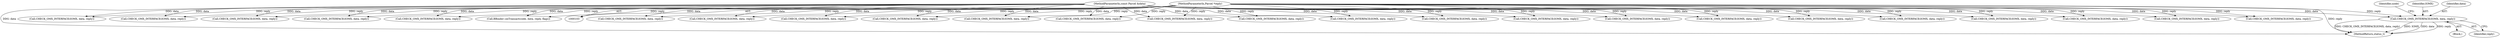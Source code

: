 digraph "0_Android_0bb5ced60304da7f61478ffd359e7ba65d72f181@pointer" {
"1000114" [label="(Call,CHECK_OMX_INTERFACE(IOMX, data, reply))"];
"1000105" [label="(MethodParameterIn,const Parcel &data)"];
"1000106" [label="(MethodParameterIn,Parcel *reply)"];
"1001017" [label="(Call,CHECK_OMX_INTERFACE(IOMX, data, reply))"];
"1000138" [label="(Call,CHECK_OMX_INTERFACE(IOMX, data, reply))"];
"1000933" [label="(Call,CHECK_OMX_INTERFACE(IOMX, data, reply))"];
"1000769" [label="(Call,CHECK_OMX_INTERFACE(IOMX, data, reply))"];
"1001337" [label="(MethodReturn,status_t)"];
"1001332" [label="(Call,BBinder::onTransact(code, data, reply, flags))"];
"1001133" [label="(Call,CHECK_OMX_INTERFACE(IOMX, data, reply))"];
"1000245" [label="(Call,CHECK_OMX_INTERFACE(IOMX, data, reply))"];
"1000857" [label="(Call,CHECK_OMX_INTERFACE(IOMX, data, reply))"];
"1000532" [label="(Call,CHECK_OMX_INTERFACE(IOMX, data, reply))"];
"1000114" [label="(Call,CHECK_OMX_INTERFACE(IOMX, data, reply))"];
"1000228" [label="(Call,CHECK_OMX_INTERFACE(IOMX, data, reply))"];
"1000974" [label="(Call,CHECK_OMX_INTERFACE(IOMX, data, reply))"];
"1001245" [label="(Call,CHECK_OMX_INTERFACE(IOMX, data, reply))"];
"1000912" [label="(Call,CHECK_OMX_INTERFACE(IOMX, data, reply))"];
"1000106" [label="(MethodParameterIn,Parcel *reply)"];
"1001214" [label="(Call,CHECK_OMX_INTERFACE(IOMX, data, reply))"];
"1001068" [label="(Call,CHECK_OMX_INTERFACE(IOMX, data, reply))"];
"1000680" [label="(Call,CHECK_OMX_INTERFACE(IOMX, data, reply))"];
"1000188" [label="(Call,CHECK_OMX_INTERFACE(IOMX, data, reply))"];
"1000826" [label="(Call,CHECK_OMX_INTERFACE(IOMX, data, reply))"];
"1000113" [label="(Block,)"];
"1000117" [label="(Identifier,reply)"];
"1000120" [label="(Identifier,node)"];
"1001296" [label="(Call,CHECK_OMX_INTERFACE(IOMX, data, reply))"];
"1000561" [label="(Call,CHECK_OMX_INTERFACE(IOMX, data, reply))"];
"1000278" [label="(Call,CHECK_OMX_INTERFACE(IOMX, data, reply))"];
"1000115" [label="(Identifier,IOMX)"];
"1000116" [label="(Identifier,data)"];
"1000727" [label="(Call,CHECK_OMX_INTERFACE(IOMX, data, reply))"];
"1000594" [label="(Call,CHECK_OMX_INTERFACE(IOMX, data, reply))"];
"1000105" [label="(MethodParameterIn,const Parcel &data)"];
"1001185" [label="(Call,CHECK_OMX_INTERFACE(IOMX, data, reply))"];
"1000628" [label="(Call,CHECK_OMX_INTERFACE(IOMX, data, reply))"];
"1000114" -> "1000113"  [label="AST: "];
"1000114" -> "1000117"  [label="CFG: "];
"1000115" -> "1000114"  [label="AST: "];
"1000116" -> "1000114"  [label="AST: "];
"1000117" -> "1000114"  [label="AST: "];
"1000120" -> "1000114"  [label="CFG: "];
"1000114" -> "1001337"  [label="DDG: reply"];
"1000114" -> "1001337"  [label="DDG: CHECK_OMX_INTERFACE(IOMX, data, reply)"];
"1000114" -> "1001337"  [label="DDG: IOMX"];
"1000114" -> "1001337"  [label="DDG: data"];
"1000105" -> "1000114"  [label="DDG: data"];
"1000106" -> "1000114"  [label="DDG: reply"];
"1000105" -> "1000103"  [label="AST: "];
"1000105" -> "1001337"  [label="DDG: data"];
"1000105" -> "1000138"  [label="DDG: data"];
"1000105" -> "1000188"  [label="DDG: data"];
"1000105" -> "1000228"  [label="DDG: data"];
"1000105" -> "1000245"  [label="DDG: data"];
"1000105" -> "1000278"  [label="DDG: data"];
"1000105" -> "1000532"  [label="DDG: data"];
"1000105" -> "1000561"  [label="DDG: data"];
"1000105" -> "1000594"  [label="DDG: data"];
"1000105" -> "1000628"  [label="DDG: data"];
"1000105" -> "1000680"  [label="DDG: data"];
"1000105" -> "1000727"  [label="DDG: data"];
"1000105" -> "1000769"  [label="DDG: data"];
"1000105" -> "1000826"  [label="DDG: data"];
"1000105" -> "1000857"  [label="DDG: data"];
"1000105" -> "1000912"  [label="DDG: data"];
"1000105" -> "1000933"  [label="DDG: data"];
"1000105" -> "1000974"  [label="DDG: data"];
"1000105" -> "1001017"  [label="DDG: data"];
"1000105" -> "1001068"  [label="DDG: data"];
"1000105" -> "1001133"  [label="DDG: data"];
"1000105" -> "1001185"  [label="DDG: data"];
"1000105" -> "1001214"  [label="DDG: data"];
"1000105" -> "1001245"  [label="DDG: data"];
"1000105" -> "1001296"  [label="DDG: data"];
"1000105" -> "1001332"  [label="DDG: data"];
"1000106" -> "1000103"  [label="AST: "];
"1000106" -> "1001337"  [label="DDG: reply"];
"1000106" -> "1000138"  [label="DDG: reply"];
"1000106" -> "1000188"  [label="DDG: reply"];
"1000106" -> "1000228"  [label="DDG: reply"];
"1000106" -> "1000245"  [label="DDG: reply"];
"1000106" -> "1000278"  [label="DDG: reply"];
"1000106" -> "1000532"  [label="DDG: reply"];
"1000106" -> "1000561"  [label="DDG: reply"];
"1000106" -> "1000594"  [label="DDG: reply"];
"1000106" -> "1000628"  [label="DDG: reply"];
"1000106" -> "1000680"  [label="DDG: reply"];
"1000106" -> "1000727"  [label="DDG: reply"];
"1000106" -> "1000769"  [label="DDG: reply"];
"1000106" -> "1000826"  [label="DDG: reply"];
"1000106" -> "1000857"  [label="DDG: reply"];
"1000106" -> "1000912"  [label="DDG: reply"];
"1000106" -> "1000933"  [label="DDG: reply"];
"1000106" -> "1000974"  [label="DDG: reply"];
"1000106" -> "1001017"  [label="DDG: reply"];
"1000106" -> "1001068"  [label="DDG: reply"];
"1000106" -> "1001133"  [label="DDG: reply"];
"1000106" -> "1001185"  [label="DDG: reply"];
"1000106" -> "1001214"  [label="DDG: reply"];
"1000106" -> "1001245"  [label="DDG: reply"];
"1000106" -> "1001296"  [label="DDG: reply"];
"1000106" -> "1001332"  [label="DDG: reply"];
}
